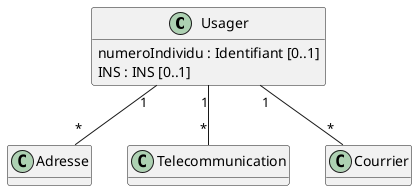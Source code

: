 @startuml

hide empty methods

class Usager {
    numeroIndividu : Identifiant [0..1]
    INS : INS [0..1]
}

class Adresse

class Telecommunication

class Courrier

Usager "1" -- "*" Adresse
Usager "1" -- "*" Telecommunication
Usager "1" -- "*" Courrier

@enduml